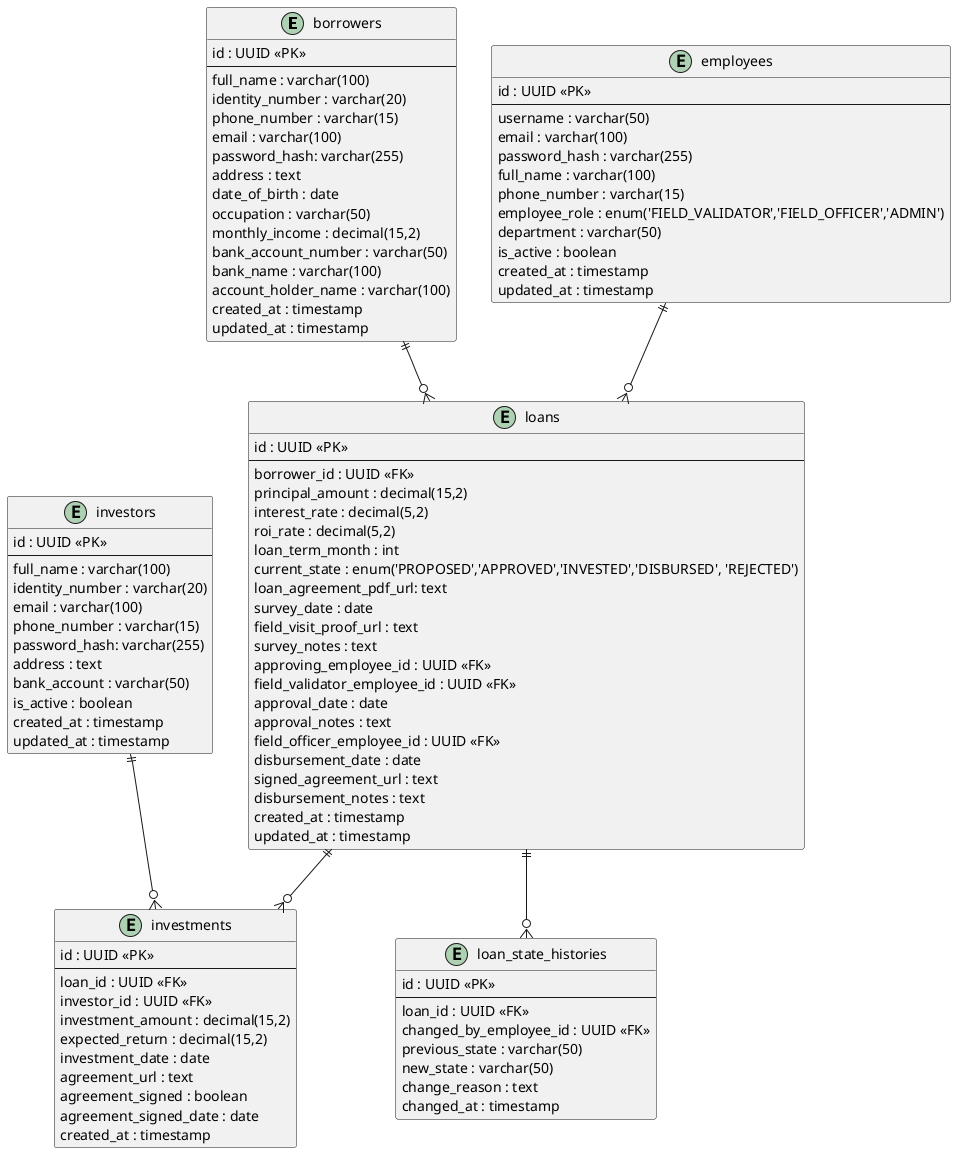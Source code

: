 @startuml loan_engine_simplified_erd

entity "borrowers" as borrower {
  id : UUID <<PK>>
  --
  full_name : varchar(100)
  identity_number : varchar(20)
  phone_number : varchar(15)
  email : varchar(100)
  password_hash: varchar(255)
  address : text
  date_of_birth : date
  occupation : varchar(50)
  monthly_income : decimal(15,2)
  bank_account_number : varchar(50)
  bank_name : varchar(100)
  account_holder_name : varchar(100)
  created_at : timestamp
  updated_at : timestamp
}

entity "loans" as loan {
  id : UUID <<PK>>
  --
  borrower_id : UUID <<FK>>
  principal_amount : decimal(15,2)
  interest_rate : decimal(5,2)
  roi_rate : decimal(5,2)
  loan_term_month : int
  current_state : enum('PROPOSED','APPROVED','INVESTED','DISBURSED', 'REJECTED')
  loan_agreement_pdf_url: text
  survey_date : date
  field_visit_proof_url : text
  survey_notes : text
  approving_employee_id : UUID <<FK>>
  field_validator_employee_id : UUID <<FK>>
  approval_date : date
  approval_notes : text
  field_officer_employee_id : UUID <<FK>>
  disbursement_date : date
  signed_agreement_url : text
  disbursement_notes : text
  created_at : timestamp
  updated_at : timestamp
}

entity "investments" as investment {
  id : UUID <<PK>>
  --
  loan_id : UUID <<FK>>
  investor_id : UUID <<FK>>
  investment_amount : decimal(15,2)
  expected_return : decimal(15,2)
  investment_date : date
  agreement_url : text
  agreement_signed : boolean
  agreement_signed_date : date
  created_at : timestamp
}

entity "employees" as employee {
  id : UUID <<PK>>
  --
  username : varchar(50)
  email : varchar(100)
  password_hash : varchar(255)
  full_name : varchar(100)
  phone_number : varchar(15)
  employee_role : enum('FIELD_VALIDATOR','FIELD_OFFICER','ADMIN')
  department : varchar(50)
  is_active : boolean
  created_at : timestamp
  updated_at : timestamp
}

entity "investors" as investor {
  id : UUID <<PK>>
  --
  full_name : varchar(100)
  identity_number : varchar(20)
  email : varchar(100)
  phone_number : varchar(15)
  password_hash: varchar(255)
  address : text
  bank_account : varchar(50)
  is_active : boolean
  created_at : timestamp
  updated_at : timestamp
}

entity "loan_state_histories" as state_history {
  id : UUID <<PK>>
  --
  loan_id : UUID <<FK>>
  changed_by_employee_id : UUID <<FK>>
  previous_state : varchar(50)
  new_state : varchar(50)
  change_reason : text
  changed_at : timestamp
}

borrower ||--o{ loan
loan ||--o{ investment
loan ||--o{ state_history
employee ||--o{ loan
investor ||--o{ investment

@enduml